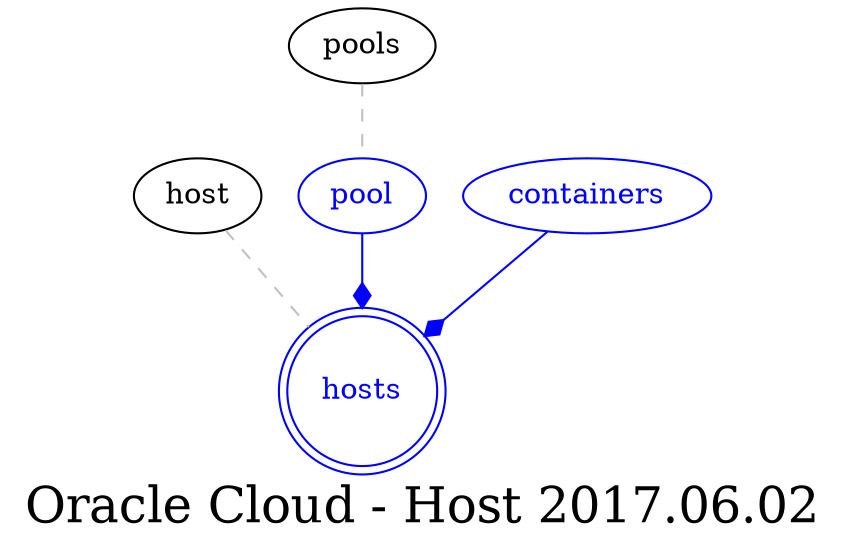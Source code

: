 digraph LexiconGraph {
graph[label="Oracle Cloud - Host 2017.06.02", fontsize=24]
splines=true
"hosts" [color=blue, fontcolor=blue, shape=doublecircle]
"host" -> "hosts" [color=grey, fontcolor=grey, arrowhead=none, arrowtail=none, style=dashed]
"pool" -> "hosts" [color=blue, fontcolor=blue, arrowhead=diamond, arrowtail=none]
"pool" [color=blue, fontcolor=blue, shape=ellipse]
"pools" -> "pool" [color=grey, fontcolor=grey, arrowhead=none, arrowtail=none, style=dashed]
"containers" -> "hosts" [color=blue, fontcolor=blue, arrowhead=diamond, arrowtail=none]
"containers" [color=blue, fontcolor=blue, shape=ellipse]
}
